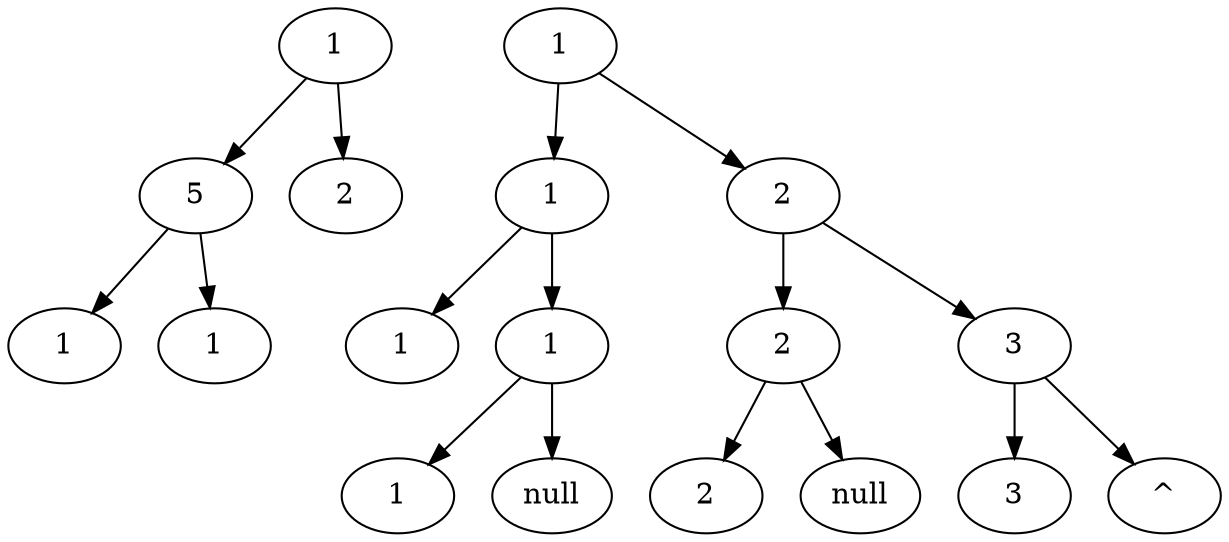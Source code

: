 digraph G {
    a1, a2, a3 [label = "1"]
    a1 -> 5, 2;
    5 -> a2, a3;

    b1, b2, b3, b4, b5 [label = "1"]
    c1, c2, c3 [label = "2"]
    d1, d2 [label = "3"]
    null1, null2 [label = "null"]
    b1 -> b2, c1;
    b2 -> b3, b4;
    b4 -> null1, b5;
    c1 -> c2, d1;
    c2 -> null2, c3;
    d1 -> d2, "^";

}
